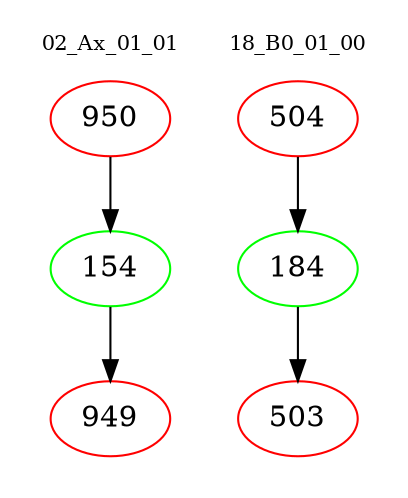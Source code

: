digraph{
subgraph cluster_0 {
color = white
label = "02_Ax_01_01";
fontsize=10;
T0_950 [label="950", color="red"]
T0_950 -> T0_154 [color="black"]
T0_154 [label="154", color="green"]
T0_154 -> T0_949 [color="black"]
T0_949 [label="949", color="red"]
}
subgraph cluster_1 {
color = white
label = "18_B0_01_00";
fontsize=10;
T1_504 [label="504", color="red"]
T1_504 -> T1_184 [color="black"]
T1_184 [label="184", color="green"]
T1_184 -> T1_503 [color="black"]
T1_503 [label="503", color="red"]
}
}
